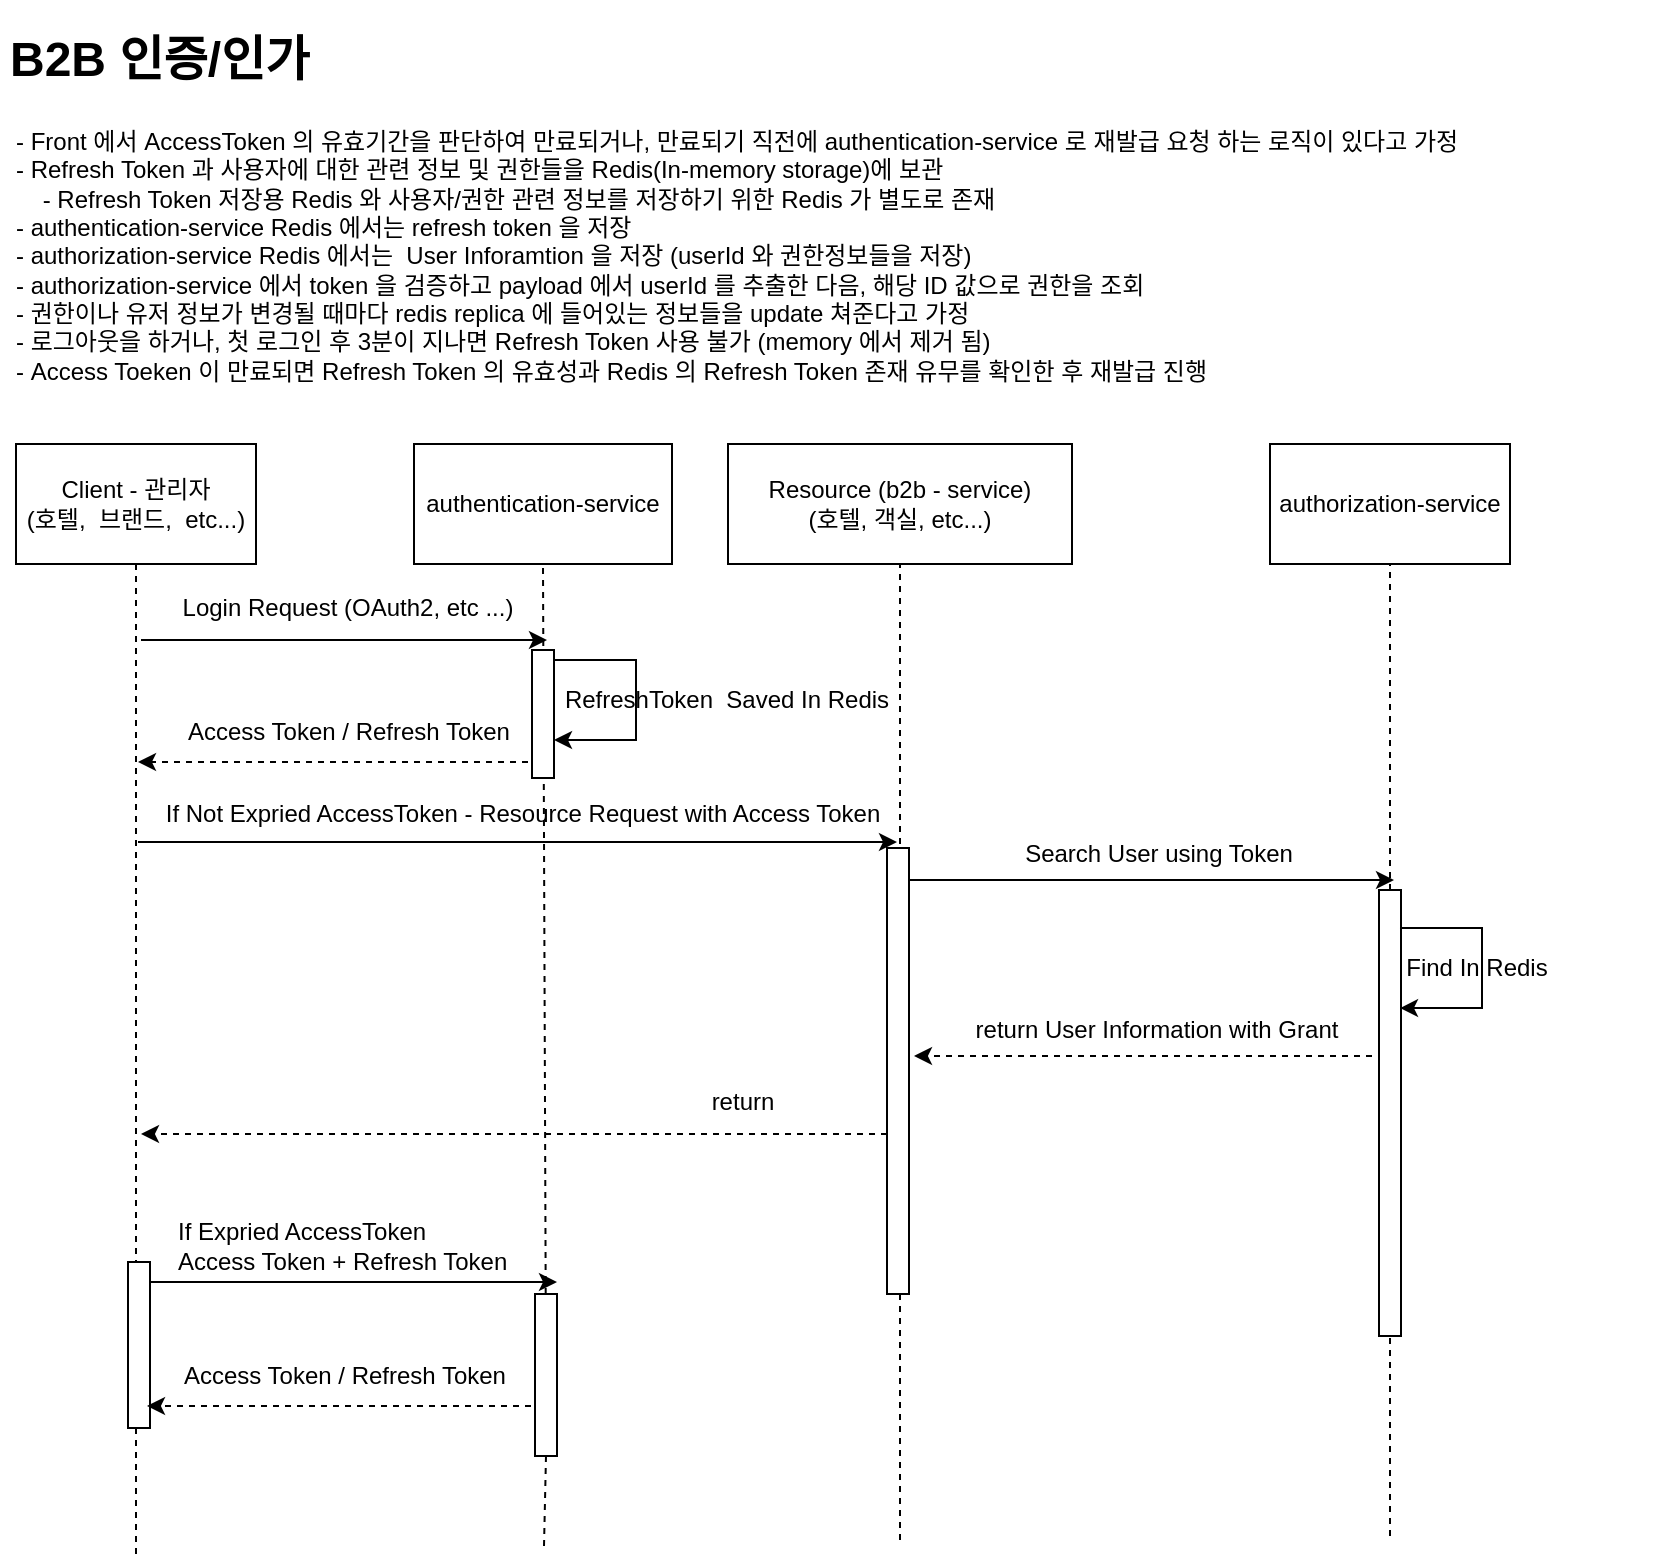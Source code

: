 <mxfile version="17.4.1" type="github">
  <diagram id="IrGgiRlmW6_dUhyTT4IY" name="Page-1">
    <mxGraphModel dx="1422" dy="1923" grid="0" gridSize="10" guides="1" tooltips="1" connect="1" arrows="1" fold="1" page="1" pageScale="1" pageWidth="827" pageHeight="1169" math="0" shadow="0">
      <root>
        <mxCell id="0" />
        <mxCell id="1" parent="0" />
        <mxCell id="iuF1NLF-qFcUfZnnZ7mx-3" value="authentication-service" style="rounded=0;whiteSpace=wrap;html=1;" parent="1" vertex="1">
          <mxGeometry x="226" y="-934" width="129" height="60" as="geometry" />
        </mxCell>
        <mxCell id="iuF1NLF-qFcUfZnnZ7mx-5" value="authorization-service" style="rounded=0;whiteSpace=wrap;html=1;labelBackgroundColor=default;" parent="1" vertex="1">
          <mxGeometry x="654" y="-934" width="120" height="60" as="geometry" />
        </mxCell>
        <mxCell id="iuF1NLF-qFcUfZnnZ7mx-6" value="Client - 관리자&lt;br&gt;(호텔,&amp;nbsp; 브랜드,&amp;nbsp; etc...)" style="rounded=0;whiteSpace=wrap;html=1;" parent="1" vertex="1">
          <mxGeometry x="27" y="-934" width="120" height="60" as="geometry" />
        </mxCell>
        <mxCell id="iuF1NLF-qFcUfZnnZ7mx-10" value="&lt;h1&gt;B2B 인증/인가&lt;/h1&gt;" style="text;html=1;strokeColor=none;fillColor=none;spacing=5;spacingTop=-20;whiteSpace=wrap;overflow=hidden;rounded=0;" parent="1" vertex="1">
          <mxGeometry x="19" y="-1146" width="403" height="43" as="geometry" />
        </mxCell>
        <mxCell id="iuF1NLF-qFcUfZnnZ7mx-11" value="Resource (b2b - service)&lt;br&gt;(호텔, 객실, etc...)" style="rounded=0;whiteSpace=wrap;html=1;" parent="1" vertex="1">
          <mxGeometry x="383" y="-934" width="172" height="60" as="geometry" />
        </mxCell>
        <mxCell id="iuF1NLF-qFcUfZnnZ7mx-13" value="" style="endArrow=none;dashed=1;html=1;rounded=0;entryX=0.5;entryY=1;entryDx=0;entryDy=0;" parent="1" target="iuF1NLF-qFcUfZnnZ7mx-6" edge="1">
          <mxGeometry width="50" height="50" relative="1" as="geometry">
            <mxPoint x="87" y="-379" as="sourcePoint" />
            <mxPoint x="77" y="-787" as="targetPoint" />
          </mxGeometry>
        </mxCell>
        <mxCell id="iuF1NLF-qFcUfZnnZ7mx-16" value="" style="endArrow=none;dashed=1;html=1;rounded=0;entryX=0.5;entryY=1;entryDx=0;entryDy=0;startArrow=none;" parent="1" target="iuF1NLF-qFcUfZnnZ7mx-3" edge="1" source="XttH_GJxqyAqiv7cMvlf-16">
          <mxGeometry width="50" height="50" relative="1" as="geometry">
            <mxPoint x="291" y="-383" as="sourcePoint" />
            <mxPoint x="290" y="-865" as="targetPoint" />
          </mxGeometry>
        </mxCell>
        <mxCell id="iuF1NLF-qFcUfZnnZ7mx-17" value="" style="endArrow=none;dashed=1;html=1;rounded=0;entryX=0.5;entryY=1;entryDx=0;entryDy=0;" parent="1" target="iuF1NLF-qFcUfZnnZ7mx-11" edge="1">
          <mxGeometry width="50" height="50" relative="1" as="geometry">
            <mxPoint x="469" y="-386" as="sourcePoint" />
            <mxPoint x="383" y="-653" as="targetPoint" />
          </mxGeometry>
        </mxCell>
        <mxCell id="iuF1NLF-qFcUfZnnZ7mx-18" value="" style="endArrow=none;dashed=1;html=1;rounded=0;entryX=0.5;entryY=1;entryDx=0;entryDy=0;startArrow=none;" parent="1" target="iuF1NLF-qFcUfZnnZ7mx-5" edge="1" source="XttH_GJxqyAqiv7cMvlf-25">
          <mxGeometry width="50" height="50" relative="1" as="geometry">
            <mxPoint x="714" y="-388" as="sourcePoint" />
            <mxPoint x="433" y="-653" as="targetPoint" />
          </mxGeometry>
        </mxCell>
        <mxCell id="iuF1NLF-qFcUfZnnZ7mx-19" value="" style="endArrow=classic;html=1;rounded=0;" parent="1" edge="1">
          <mxGeometry width="50" height="50" relative="1" as="geometry">
            <mxPoint x="89.5" y="-836" as="sourcePoint" />
            <mxPoint x="292.5" y="-836" as="targetPoint" />
          </mxGeometry>
        </mxCell>
        <mxCell id="iuF1NLF-qFcUfZnnZ7mx-20" value="Login Request (OAuth2, etc ...)" style="text;html=1;strokeColor=none;fillColor=none;align=center;verticalAlign=middle;whiteSpace=wrap;rounded=0;" parent="1" vertex="1">
          <mxGeometry x="104" y="-863" width="178" height="21" as="geometry" />
        </mxCell>
        <mxCell id="iuF1NLF-qFcUfZnnZ7mx-22" value="" style="rounded=0;whiteSpace=wrap;html=1;" parent="1" vertex="1">
          <mxGeometry x="285" y="-831" width="11" height="64" as="geometry" />
        </mxCell>
        <mxCell id="iuF1NLF-qFcUfZnnZ7mx-29" value="Access Token / Refresh Token" style="text;html=1;strokeColor=none;fillColor=none;align=center;verticalAlign=middle;whiteSpace=wrap;rounded=0;" parent="1" vertex="1">
          <mxGeometry x="107.5" y="-801" width="171" height="21" as="geometry" />
        </mxCell>
        <mxCell id="iuF1NLF-qFcUfZnnZ7mx-32" value="" style="endArrow=classic;html=1;rounded=0;" parent="1" edge="1">
          <mxGeometry width="50" height="50" relative="1" as="geometry">
            <mxPoint x="88" y="-735" as="sourcePoint" />
            <mxPoint x="467.5" y="-735" as="targetPoint" />
          </mxGeometry>
        </mxCell>
        <mxCell id="iuF1NLF-qFcUfZnnZ7mx-33" value="If Not Expried AccessToken - Resource Request with Access Token" style="text;html=1;strokeColor=none;fillColor=none;align=center;verticalAlign=middle;whiteSpace=wrap;rounded=0;" parent="1" vertex="1">
          <mxGeometry x="97.5" y="-758" width="365" height="18" as="geometry" />
        </mxCell>
        <mxCell id="iuF1NLF-qFcUfZnnZ7mx-34" value="" style="rounded=0;whiteSpace=wrap;html=1;" parent="1" vertex="1">
          <mxGeometry x="462.5" y="-732" width="11" height="223" as="geometry" />
        </mxCell>
        <mxCell id="XttH_GJxqyAqiv7cMvlf-6" value="" style="endArrow=classic;html=1;rounded=0;dashed=1;" edge="1" parent="1">
          <mxGeometry width="50" height="50" relative="1" as="geometry">
            <mxPoint x="283" y="-775" as="sourcePoint" />
            <mxPoint x="88" y="-775" as="targetPoint" />
          </mxGeometry>
        </mxCell>
        <mxCell id="XttH_GJxqyAqiv7cMvlf-8" value="- Front 에서 AccessToken 의 유효기간을 판단하여 만료되거나, 만료되기 직전에 authentication-service 로 재발급 요청 하는 로직이 있다고 가정&lt;br&gt;- Refresh Token 과 사용자에 대한 관련 정보 및 권한들을 Redis(In-memory storage)에 보관&lt;br&gt;&amp;nbsp; &amp;nbsp; - Refresh Token 저장용 Redis 와 사용자/권한 관련 정보를 저장하기 위한 Redis 가 별도로 존재&lt;br&gt;- authentication-service Redis 에서는 refresh token 을 저장&lt;br&gt;- authorization-service Redis 에서는&amp;nbsp; User Inforamtion 을 저장 (userId 와 권한정보들을 저장)&lt;br&gt;- authorization-service 에서 token 을 검증하고 payload 에서 userId 를 추출한 다음, 해당 ID 값으로 권한을 조회&lt;br&gt;- 권한이나 유저 정보가 변경될 때마다 redis replica 에 들어있는 정보들을 update 쳐준다고 가정&lt;br&gt;- 로그아웃을 하거나, 첫 로그인 후 3분이 지나면 Refresh Token 사용 불가 (memory 에서 제거 됨)&lt;br&gt;- Access Toeken 이 만료되면 Refresh Token 의 유효성과 Redis 의 Refresh Token 존재 유무를 확인한 후 재발급 진행" style="text;html=1;strokeColor=none;fillColor=none;align=left;verticalAlign=middle;whiteSpace=wrap;rounded=0;" vertex="1" parent="1">
          <mxGeometry x="25" y="-1103" width="782.5" height="149" as="geometry" />
        </mxCell>
        <mxCell id="XttH_GJxqyAqiv7cMvlf-9" value="" style="endArrow=classic;html=1;rounded=0;dashed=1;" edge="1" parent="1">
          <mxGeometry width="50" height="50" relative="1" as="geometry">
            <mxPoint x="462.5" y="-589" as="sourcePoint" />
            <mxPoint x="89.5" y="-589" as="targetPoint" />
          </mxGeometry>
        </mxCell>
        <mxCell id="XttH_GJxqyAqiv7cMvlf-10" value="return" style="text;html=1;strokeColor=none;fillColor=none;align=center;verticalAlign=middle;whiteSpace=wrap;rounded=0;" vertex="1" parent="1">
          <mxGeometry x="362.5" y="-616" width="55" height="21" as="geometry" />
        </mxCell>
        <mxCell id="XttH_GJxqyAqiv7cMvlf-11" value="" style="rounded=0;whiteSpace=wrap;html=1;" vertex="1" parent="1">
          <mxGeometry x="83" y="-525" width="11" height="83" as="geometry" />
        </mxCell>
        <mxCell id="XttH_GJxqyAqiv7cMvlf-12" value="" style="endArrow=classic;html=1;rounded=0;" edge="1" parent="1">
          <mxGeometry width="50" height="50" relative="1" as="geometry">
            <mxPoint x="94.5" y="-515" as="sourcePoint" />
            <mxPoint x="297.5" y="-515" as="targetPoint" />
          </mxGeometry>
        </mxCell>
        <mxCell id="XttH_GJxqyAqiv7cMvlf-13" value="If Expried AccessToken&amp;nbsp;&lt;br&gt;Access Token + Refresh Token" style="text;html=1;strokeColor=none;fillColor=none;align=left;verticalAlign=middle;whiteSpace=wrap;rounded=0;" vertex="1" parent="1">
          <mxGeometry x="106" y="-542" width="193.5" height="18" as="geometry" />
        </mxCell>
        <mxCell id="XttH_GJxqyAqiv7cMvlf-16" value="" style="rounded=0;whiteSpace=wrap;html=1;" vertex="1" parent="1">
          <mxGeometry x="286.5" y="-509" width="11" height="81" as="geometry" />
        </mxCell>
        <mxCell id="XttH_GJxqyAqiv7cMvlf-17" value="" style="endArrow=none;dashed=1;html=1;rounded=0;entryX=0.5;entryY=1;entryDx=0;entryDy=0;" edge="1" parent="1" target="XttH_GJxqyAqiv7cMvlf-16">
          <mxGeometry width="50" height="50" relative="1" as="geometry">
            <mxPoint x="291" y="-383" as="sourcePoint" />
            <mxPoint x="290.5" y="-874" as="targetPoint" />
          </mxGeometry>
        </mxCell>
        <mxCell id="XttH_GJxqyAqiv7cMvlf-18" value="" style="endArrow=classic;html=1;rounded=0;dashed=1;" edge="1" parent="1">
          <mxGeometry width="50" height="50" relative="1" as="geometry">
            <mxPoint x="284.5" y="-453" as="sourcePoint" />
            <mxPoint x="92.5" y="-453" as="targetPoint" />
          </mxGeometry>
        </mxCell>
        <mxCell id="XttH_GJxqyAqiv7cMvlf-20" value="Access Token / Refresh Token" style="text;html=1;strokeColor=none;fillColor=none;align=center;verticalAlign=middle;whiteSpace=wrap;rounded=0;" vertex="1" parent="1">
          <mxGeometry x="106" y="-479" width="171" height="21" as="geometry" />
        </mxCell>
        <mxCell id="XttH_GJxqyAqiv7cMvlf-21" value="" style="endArrow=classic;html=1;rounded=0;" edge="1" parent="1">
          <mxGeometry width="50" height="50" relative="1" as="geometry">
            <mxPoint x="473.5" y="-716" as="sourcePoint" />
            <mxPoint x="716" y="-716" as="targetPoint" />
          </mxGeometry>
        </mxCell>
        <mxCell id="XttH_GJxqyAqiv7cMvlf-22" value="" style="endArrow=classic;html=1;rounded=0;exitX=1;exitY=0.078;exitDx=0;exitDy=0;exitPerimeter=0;" edge="1" parent="1" source="iuF1NLF-qFcUfZnnZ7mx-22">
          <mxGeometry width="50" height="50" relative="1" as="geometry">
            <mxPoint x="301" y="-826" as="sourcePoint" />
            <mxPoint x="296" y="-786" as="targetPoint" />
            <Array as="points">
              <mxPoint x="337" y="-826" />
              <mxPoint x="337" y="-786" />
            </Array>
          </mxGeometry>
        </mxCell>
        <mxCell id="XttH_GJxqyAqiv7cMvlf-23" value="RefreshToken&amp;nbsp; Saved In Redis" style="text;html=1;strokeColor=none;fillColor=none;align=center;verticalAlign=middle;whiteSpace=wrap;rounded=0;" vertex="1" parent="1">
          <mxGeometry x="282" y="-817" width="201" height="21" as="geometry" />
        </mxCell>
        <mxCell id="XttH_GJxqyAqiv7cMvlf-25" value="" style="rounded=0;whiteSpace=wrap;html=1;" vertex="1" parent="1">
          <mxGeometry x="708.5" y="-711" width="11" height="223" as="geometry" />
        </mxCell>
        <mxCell id="XttH_GJxqyAqiv7cMvlf-26" value="" style="endArrow=none;dashed=1;html=1;rounded=0;entryX=0.5;entryY=1;entryDx=0;entryDy=0;" edge="1" parent="1" target="XttH_GJxqyAqiv7cMvlf-25">
          <mxGeometry width="50" height="50" relative="1" as="geometry">
            <mxPoint x="714" y="-388" as="sourcePoint" />
            <mxPoint x="714" y="-874" as="targetPoint" />
          </mxGeometry>
        </mxCell>
        <mxCell id="XttH_GJxqyAqiv7cMvlf-27" value="Search User using Token" style="text;html=1;strokeColor=none;fillColor=none;align=center;verticalAlign=middle;whiteSpace=wrap;rounded=0;" vertex="1" parent="1">
          <mxGeometry x="502" y="-738" width="192.5" height="18" as="geometry" />
        </mxCell>
        <mxCell id="XttH_GJxqyAqiv7cMvlf-28" value="" style="endArrow=classic;html=1;rounded=0;dashed=1;" edge="1" parent="1">
          <mxGeometry width="50" height="50" relative="1" as="geometry">
            <mxPoint x="705" y="-628" as="sourcePoint" />
            <mxPoint x="476" y="-628" as="targetPoint" />
          </mxGeometry>
        </mxCell>
        <mxCell id="XttH_GJxqyAqiv7cMvlf-29" value="return User Information with Grant" style="text;html=1;strokeColor=none;fillColor=none;align=center;verticalAlign=middle;whiteSpace=wrap;rounded=0;" vertex="1" parent="1">
          <mxGeometry x="501" y="-650" width="192.5" height="18" as="geometry" />
        </mxCell>
        <mxCell id="XttH_GJxqyAqiv7cMvlf-30" value="" style="endArrow=classic;html=1;rounded=0;exitX=1;exitY=0.078;exitDx=0;exitDy=0;exitPerimeter=0;" edge="1" parent="1">
          <mxGeometry width="50" height="50" relative="1" as="geometry">
            <mxPoint x="719" y="-691.998" as="sourcePoint" />
            <mxPoint x="719" y="-651.99" as="targetPoint" />
            <Array as="points">
              <mxPoint x="760" y="-691.99" />
              <mxPoint x="760" y="-651.99" />
            </Array>
          </mxGeometry>
        </mxCell>
        <mxCell id="XttH_GJxqyAqiv7cMvlf-31" value="Find In Redis" style="text;html=1;strokeColor=none;fillColor=none;align=center;verticalAlign=middle;whiteSpace=wrap;rounded=0;" vertex="1" parent="1">
          <mxGeometry x="657" y="-683" width="201" height="21" as="geometry" />
        </mxCell>
      </root>
    </mxGraphModel>
  </diagram>
</mxfile>
